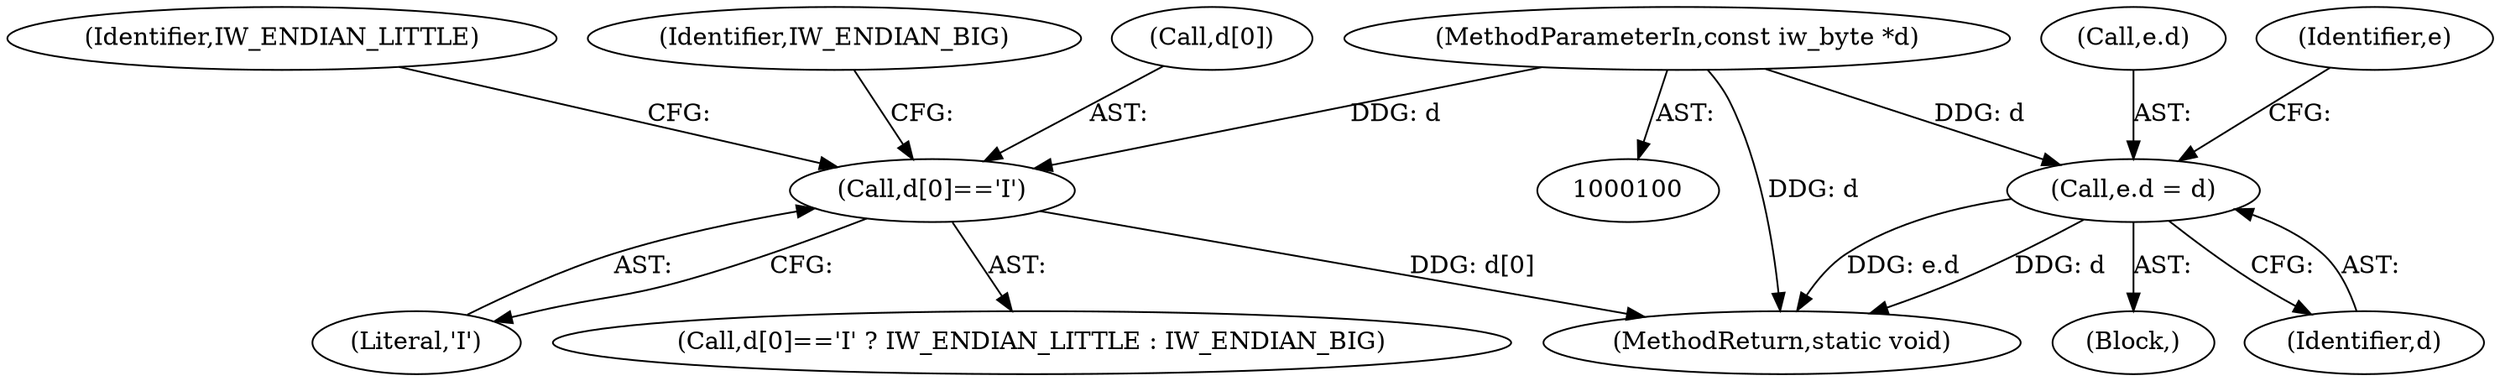 digraph "0_imageworsener_b45cb1b665a14b0175b9cb1502ef7168e1fe0d5d_1@pointer" {
"1000102" [label="(MethodParameterIn,const iw_byte *d)"];
"1000117" [label="(Call,e.d = d)"];
"1000132" [label="(Call,d[0]=='I')"];
"1000133" [label="(Call,d[0])"];
"1000136" [label="(Literal,'I')"];
"1000150" [label="(MethodReturn,static void)"];
"1000117" [label="(Call,e.d = d)"];
"1000118" [label="(Call,e.d)"];
"1000124" [label="(Identifier,e)"];
"1000104" [label="(Block,)"];
"1000137" [label="(Identifier,IW_ENDIAN_LITTLE)"];
"1000138" [label="(Identifier,IW_ENDIAN_BIG)"];
"1000131" [label="(Call,d[0]=='I' ? IW_ENDIAN_LITTLE : IW_ENDIAN_BIG)"];
"1000121" [label="(Identifier,d)"];
"1000132" [label="(Call,d[0]=='I')"];
"1000102" [label="(MethodParameterIn,const iw_byte *d)"];
"1000102" -> "1000100"  [label="AST: "];
"1000102" -> "1000150"  [label="DDG: d"];
"1000102" -> "1000117"  [label="DDG: d"];
"1000102" -> "1000132"  [label="DDG: d"];
"1000117" -> "1000104"  [label="AST: "];
"1000117" -> "1000121"  [label="CFG: "];
"1000118" -> "1000117"  [label="AST: "];
"1000121" -> "1000117"  [label="AST: "];
"1000124" -> "1000117"  [label="CFG: "];
"1000117" -> "1000150"  [label="DDG: e.d"];
"1000117" -> "1000150"  [label="DDG: d"];
"1000132" -> "1000131"  [label="AST: "];
"1000132" -> "1000136"  [label="CFG: "];
"1000133" -> "1000132"  [label="AST: "];
"1000136" -> "1000132"  [label="AST: "];
"1000137" -> "1000132"  [label="CFG: "];
"1000138" -> "1000132"  [label="CFG: "];
"1000132" -> "1000150"  [label="DDG: d[0]"];
}
